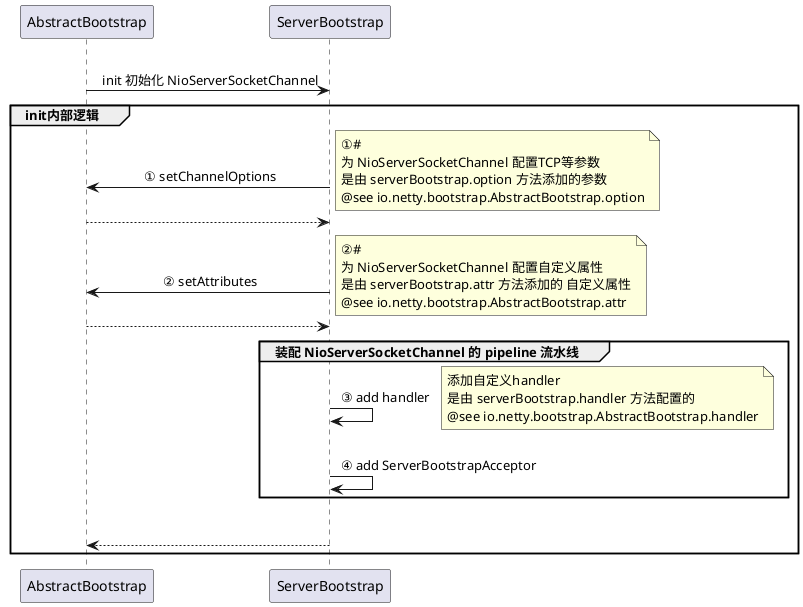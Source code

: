 @startuml

'箭头上的文字居中
skinparam sequenceMessageAlign center

AbstractBootstrap -> ServerBootstrap: \n init 初始化 NioServerSocketChannel

group init内部逻辑

    ServerBootstrap -> AbstractBootstrap: \n ① setChannelOptions
        note right
            ①#
            为 NioServerSocketChannel 配置TCP等参数
            是由 serverBootstrap.option 方法添加的参数
            @see io.netty.bootstrap.AbstractBootstrap.option
        end note
    AbstractBootstrap --> ServerBootstrap

    ServerBootstrap -> AbstractBootstrap: \n ② setAttributes
        note right
            ②#
            为 NioServerSocketChannel 配置自定义属性
            是由 serverBootstrap.attr 方法添加的 自定义属性
            @see io.netty.bootstrap.AbstractBootstrap.attr
        end note
    AbstractBootstrap --> ServerBootstrap

    group 装配 NioServerSocketChannel 的 pipeline 流水线
        ServerBootstrap -> ServerBootstrap: \n ③ add handler
            note right
                添加自定义handler
                是由 serverBootstrap.handler 方法配置的
                @see io.netty.bootstrap.AbstractBootstrap.handler
            end note
        ServerBootstrap -> ServerBootstrap: \n ④ add ServerBootstrapAcceptor
    end

    ServerBootstrap --> AbstractBootstrap: \n

end

@enduml